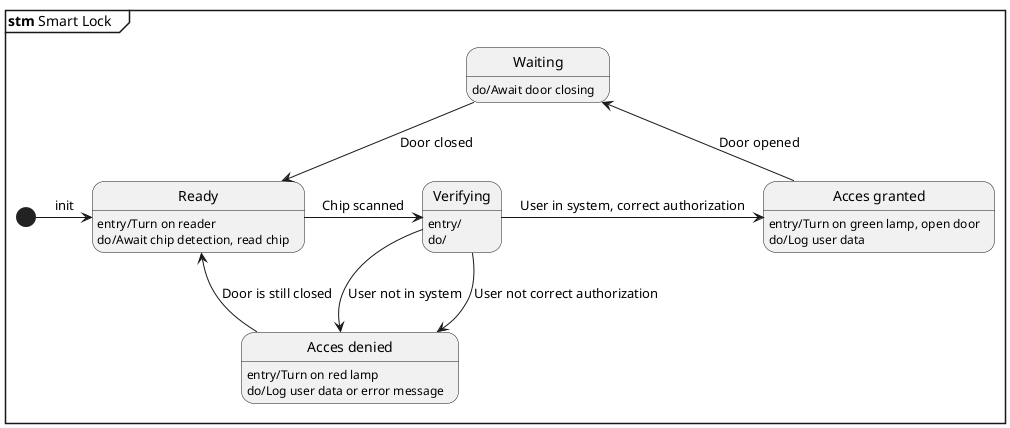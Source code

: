 @startuml STM
mainframe **stm** Smart Lock\t
state "Ready" as on
state "Verifying" as verify
state "Acces granted" as grant
state "Acces denied" as deny
state "Waiting" as wait
 
'state choice <<choice>>

on : entry/Turn on reader
on : do/Await chip detection, read chip

verify : entry/
verify : do/

grant : entry/Turn on green lamp, open door
grant : do/Log user data

deny : entry/Turn on red lamp
deny : do/Log user data or error message

wait : do/Await door closing


[*] -r-> on : init

on -r-> verify : Chip scanned

verify -> grant : User in system, correct authorization
verify -> deny : User not in system 
verify -> deny : User not correct authorization 

grant -u-> wait : Door opened

deny -d-> on : Door is still closed

wait -d-> on : Door closed

@enduml
